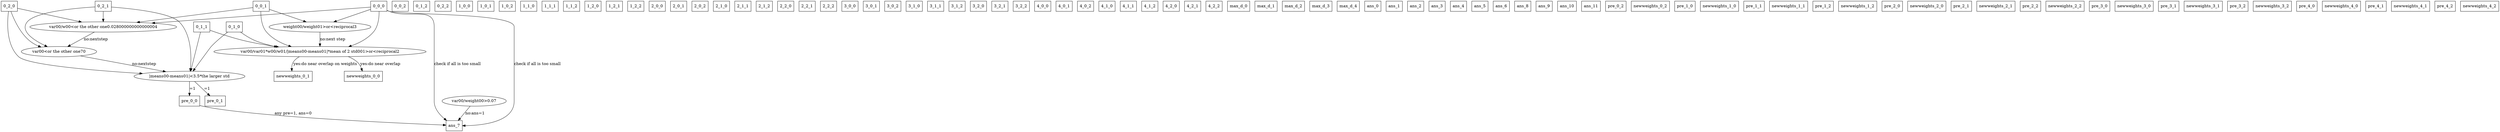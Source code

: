 digraph HandCraftedRuleVisualization {
	"0_0_0" [shape=box]
	"0_0_1" [shape=box]
	"0_0_2" [shape=box]
	"0_1_0" [shape=box]
	"0_1_1" [shape=box]
	"0_1_2" [shape=box]
	"0_2_0" [shape=box]
	"0_2_1" [shape=box]
	"0_2_2" [shape=box]
	"1_0_0" [shape=box]
	"1_0_1" [shape=box]
	"1_0_2" [shape=box]
	"1_1_0" [shape=box]
	"1_1_1" [shape=box]
	"1_1_2" [shape=box]
	"1_2_0" [shape=box]
	"1_2_1" [shape=box]
	"1_2_2" [shape=box]
	"2_0_0" [shape=box]
	"2_0_1" [shape=box]
	"2_0_2" [shape=box]
	"2_1_0" [shape=box]
	"2_1_1" [shape=box]
	"2_1_2" [shape=box]
	"2_2_0" [shape=box]
	"2_2_1" [shape=box]
	"2_2_2" [shape=box]
	"3_0_0" [shape=box]
	"3_0_1" [shape=box]
	"3_0_2" [shape=box]
	"3_1_0" [shape=box]
	"3_1_1" [shape=box]
	"3_1_2" [shape=box]
	"3_2_0" [shape=box]
	"3_2_1" [shape=box]
	"3_2_2" [shape=box]
	"4_0_0" [shape=box]
	"4_0_1" [shape=box]
	"4_0_2" [shape=box]
	"4_1_0" [shape=box]
	"4_1_1" [shape=box]
	"4_1_2" [shape=box]
	"4_2_0" [shape=box]
	"4_2_1" [shape=box]
	"4_2_2" [shape=box]
	max_d_0 [shape=box]
	max_d_1 [shape=box]
	max_d_2 [shape=box]
	max_d_3 [shape=box]
	max_d_4 [shape=box]
	ans_0 [shape=box]
	ans_1 [shape=box]
	ans_2 [shape=box]
	ans_3 [shape=box]
	ans_4 [shape=box]
	ans_5 [shape=box]
	ans_6 [shape=box]
	ans_7 [shape=box]
	ans_8 [shape=box]
	ans_9 [shape=box]
	ans_10 [shape=box]
	ans_11 [shape=box]
	pre_0_0 [shape=box]
	newweights_0_0 [shape=box]
	pre_0_1 [shape=box]
	newweights_0_1 [shape=box]
	pre_0_2 [shape=box]
	newweights_0_2 [shape=box]
	pre_1_0 [shape=box]
	newweights_1_0 [shape=box]
	pre_1_1 [shape=box]
	newweights_1_1 [shape=box]
	pre_1_2 [shape=box]
	newweights_1_2 [shape=box]
	pre_2_0 [shape=box]
	newweights_2_0 [shape=box]
	pre_2_1 [shape=box]
	newweights_2_1 [shape=box]
	pre_2_2 [shape=box]
	newweights_2_2 [shape=box]
	pre_3_0 [shape=box]
	newweights_3_0 [shape=box]
	pre_3_1 [shape=box]
	newweights_3_1 [shape=box]
	pre_3_2 [shape=box]
	newweights_3_2 [shape=box]
	pre_4_0 [shape=box]
	newweights_4_0 [shape=box]
	pre_4_1 [shape=box]
	newweights_4_1 [shape=box]
	pre_4_2 [shape=box]
	newweights_4_2 [shape=box]
	w001ignore [label="weight00/weight01>or<reciprocal3"]
	"0_0_0" -> w001ignore
	"0_0_1" -> w001ignore
	nearoverlap001 [label="var00/var01*w00/w01/|means00-means01|*mean of 2 std001>or<reciprocal2"]
	w001ignore -> nearoverlap001 [label="no:next step"]
	"0_0_0" -> nearoverlap001
	"0_0_1" -> nearoverlap001
	"0_1_0" -> nearoverlap001
	"0_1_1" -> nearoverlap001
	nearoverlap001 -> newweights_0_0 [label="yes:do near overlap"]
	nearoverlap001 -> newweights_0_1 [label="yes:do near overlap on weights"]
	far1001 [label="var00/w00<or the other one0.028000000000000004"]
	"0_0_0" -> far1001
	"0_0_1" -> far1001
	"0_2_0" -> far1001
	"0_2_1" -> far1001
	far2001 [label="var00<or the other one70"]
	"0_2_0" -> far2001
	"0_2_1" -> far2001
	far1001 -> far2001 [label="no:nextstep"]
	far3001 [label="|means00-means01|<3.5*the larger std"]
	"0_1_0" -> far3001
	"0_1_1" -> far3001
	"0_2_0" -> far3001
	"0_2_1" -> far3001
	far2001 -> far3001 [label="no:nextstep"]
	far3001 -> pre_0_0 [label="=1"]
	far3001 -> pre_0_1 [label="=1"]
	pre_0_0 -> ans_7 [label="any pre=1, ans=0"]
	"0_0_0" -> ans_7 [label="check if all is too small"]
	"0_0_0" -> ans_7 [label="check if all is too small"]
	"if sharp00" [label="var00/weight00>0.07"]
	"if sharp00" -> ans_7 [label="no:ans=1"]
}
